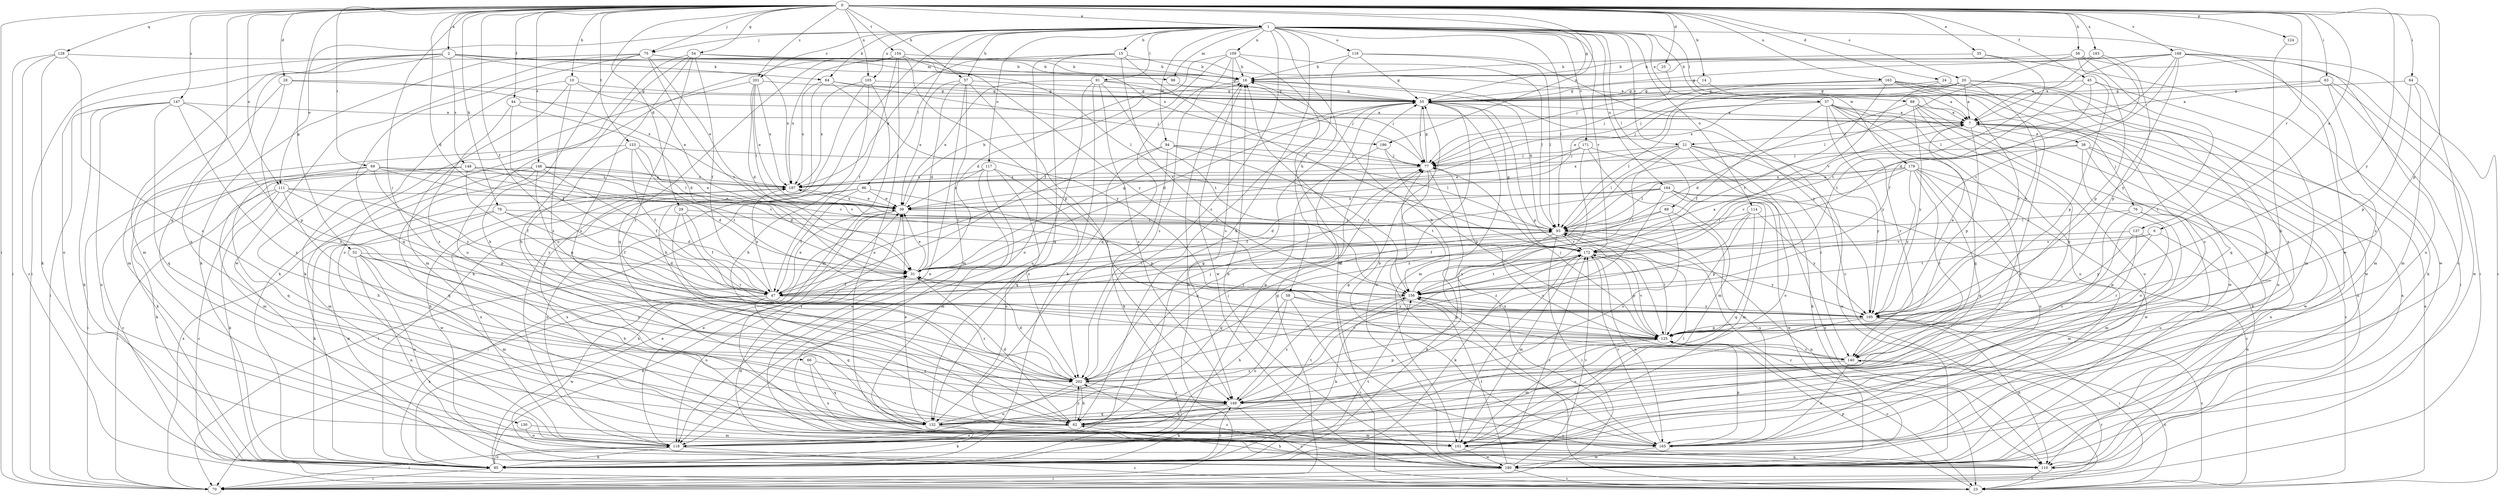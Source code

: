 strict digraph  {
0;
1;
2;
6;
7;
10;
14;
15;
16;
20;
21;
23;
24;
25;
28;
29;
31;
35;
37;
38;
39;
44;
45;
47;
52;
54;
55;
56;
57;
58;
62;
63;
64;
66;
69;
70;
75;
76;
77;
79;
84;
85;
86;
88;
89;
91;
93;
94;
98;
101;
105;
109;
110;
111;
114;
116;
117;
118;
124;
125;
128;
130;
132;
137;
140;
146;
147;
148;
149;
153;
154;
156;
163;
164;
165;
168;
171;
172;
179;
180;
183;
186;
187;
195;
201;
202;
0 -> 1  [label=a];
0 -> 2  [label=a];
0 -> 6  [label=a];
0 -> 10  [label=b];
0 -> 14  [label=b];
0 -> 20  [label=c];
0 -> 24  [label=d];
0 -> 25  [label=d];
0 -> 28  [label=d];
0 -> 29  [label=d];
0 -> 31  [label=d];
0 -> 35  [label=e];
0 -> 44  [label=f];
0 -> 45  [label=f];
0 -> 47  [label=f];
0 -> 52  [label=g];
0 -> 54  [label=g];
0 -> 55  [label=g];
0 -> 56  [label=h];
0 -> 57  [label=h];
0 -> 63  [label=i];
0 -> 64  [label=i];
0 -> 66  [label=i];
0 -> 69  [label=i];
0 -> 70  [label=i];
0 -> 75  [label=j];
0 -> 79  [label=k];
0 -> 105  [label=n];
0 -> 111  [label=o];
0 -> 124  [label=p];
0 -> 125  [label=p];
0 -> 128  [label=q];
0 -> 130  [label=q];
0 -> 137  [label=r];
0 -> 146  [label=s];
0 -> 147  [label=s];
0 -> 153  [label=t];
0 -> 154  [label=t];
0 -> 163  [label=u];
0 -> 168  [label=v];
0 -> 183  [label=x];
0 -> 186  [label=x];
0 -> 195  [label=y];
0 -> 201  [label=z];
1 -> 15  [label=b];
1 -> 21  [label=c];
1 -> 37  [label=e];
1 -> 57  [label=h];
1 -> 58  [label=h];
1 -> 62  [label=h];
1 -> 75  [label=j];
1 -> 84  [label=k];
1 -> 86  [label=l];
1 -> 88  [label=l];
1 -> 89  [label=l];
1 -> 91  [label=l];
1 -> 93  [label=l];
1 -> 94  [label=m];
1 -> 98  [label=m];
1 -> 105  [label=n];
1 -> 109  [label=n];
1 -> 111  [label=o];
1 -> 114  [label=o];
1 -> 116  [label=o];
1 -> 117  [label=o];
1 -> 118  [label=o];
1 -> 164  [label=u];
1 -> 171  [label=v];
1 -> 172  [label=v];
1 -> 179  [label=w];
1 -> 180  [label=w];
1 -> 201  [label=z];
1 -> 202  [label=z];
2 -> 70  [label=i];
2 -> 84  [label=k];
2 -> 98  [label=m];
2 -> 101  [label=m];
2 -> 118  [label=o];
2 -> 132  [label=q];
2 -> 148  [label=s];
2 -> 186  [label=x];
2 -> 187  [label=x];
6 -> 110  [label=n];
6 -> 125  [label=p];
6 -> 156  [label=t];
6 -> 172  [label=v];
7 -> 21  [label=c];
7 -> 38  [label=e];
7 -> 76  [label=j];
7 -> 110  [label=n];
7 -> 125  [label=p];
10 -> 39  [label=e];
10 -> 55  [label=g];
10 -> 85  [label=k];
10 -> 101  [label=m];
10 -> 202  [label=z];
14 -> 7  [label=a];
14 -> 55  [label=g];
15 -> 16  [label=b];
15 -> 118  [label=o];
15 -> 132  [label=q];
15 -> 156  [label=t];
15 -> 172  [label=v];
15 -> 187  [label=x];
16 -> 55  [label=g];
16 -> 180  [label=w];
16 -> 195  [label=y];
16 -> 202  [label=z];
20 -> 7  [label=a];
20 -> 55  [label=g];
20 -> 77  [label=j];
20 -> 101  [label=m];
20 -> 149  [label=s];
20 -> 187  [label=x];
20 -> 195  [label=y];
21 -> 77  [label=j];
21 -> 85  [label=k];
21 -> 93  [label=l];
21 -> 118  [label=o];
21 -> 180  [label=w];
21 -> 187  [label=x];
21 -> 195  [label=y];
21 -> 202  [label=z];
23 -> 7  [label=a];
23 -> 125  [label=p];
24 -> 55  [label=g];
24 -> 62  [label=h];
24 -> 172  [label=v];
25 -> 77  [label=j];
28 -> 55  [label=g];
28 -> 101  [label=m];
28 -> 149  [label=s];
28 -> 187  [label=x];
29 -> 47  [label=f];
29 -> 93  [label=l];
29 -> 140  [label=r];
29 -> 149  [label=s];
31 -> 39  [label=e];
31 -> 47  [label=f];
31 -> 55  [label=g];
31 -> 118  [label=o];
31 -> 156  [label=t];
35 -> 16  [label=b];
35 -> 156  [label=t];
35 -> 180  [label=w];
37 -> 7  [label=a];
37 -> 47  [label=f];
37 -> 77  [label=j];
37 -> 93  [label=l];
37 -> 110  [label=n];
37 -> 118  [label=o];
37 -> 132  [label=q];
37 -> 140  [label=r];
37 -> 165  [label=u];
37 -> 195  [label=y];
38 -> 23  [label=c];
38 -> 39  [label=e];
38 -> 77  [label=j];
38 -> 85  [label=k];
38 -> 118  [label=o];
38 -> 180  [label=w];
39 -> 16  [label=b];
39 -> 70  [label=i];
39 -> 85  [label=k];
39 -> 93  [label=l];
39 -> 187  [label=x];
44 -> 7  [label=a];
44 -> 31  [label=d];
44 -> 47  [label=f];
44 -> 202  [label=z];
45 -> 47  [label=f];
45 -> 55  [label=g];
45 -> 101  [label=m];
45 -> 125  [label=p];
45 -> 156  [label=t];
47 -> 39  [label=e];
47 -> 85  [label=k];
47 -> 93  [label=l];
47 -> 132  [label=q];
47 -> 180  [label=w];
47 -> 187  [label=x];
47 -> 202  [label=z];
52 -> 31  [label=d];
52 -> 62  [label=h];
52 -> 101  [label=m];
52 -> 110  [label=n];
52 -> 118  [label=o];
52 -> 202  [label=z];
54 -> 16  [label=b];
54 -> 47  [label=f];
54 -> 62  [label=h];
54 -> 93  [label=l];
54 -> 149  [label=s];
54 -> 165  [label=u];
54 -> 202  [label=z];
55 -> 7  [label=a];
55 -> 31  [label=d];
55 -> 77  [label=j];
55 -> 101  [label=m];
55 -> 125  [label=p];
55 -> 180  [label=w];
56 -> 16  [label=b];
56 -> 70  [label=i];
56 -> 93  [label=l];
56 -> 125  [label=p];
56 -> 140  [label=r];
57 -> 31  [label=d];
57 -> 39  [label=e];
57 -> 55  [label=g];
57 -> 101  [label=m];
57 -> 110  [label=n];
57 -> 149  [label=s];
58 -> 23  [label=c];
58 -> 62  [label=h];
58 -> 118  [label=o];
58 -> 125  [label=p];
58 -> 195  [label=y];
62 -> 31  [label=d];
62 -> 55  [label=g];
62 -> 118  [label=o];
62 -> 156  [label=t];
62 -> 165  [label=u];
62 -> 202  [label=z];
63 -> 7  [label=a];
63 -> 55  [label=g];
63 -> 70  [label=i];
63 -> 85  [label=k];
63 -> 180  [label=w];
64 -> 55  [label=g];
64 -> 101  [label=m];
64 -> 125  [label=p];
64 -> 165  [label=u];
66 -> 132  [label=q];
66 -> 165  [label=u];
66 -> 202  [label=z];
69 -> 31  [label=d];
69 -> 62  [label=h];
69 -> 85  [label=k];
69 -> 132  [label=q];
69 -> 172  [label=v];
69 -> 187  [label=x];
69 -> 195  [label=y];
70 -> 16  [label=b];
70 -> 55  [label=g];
70 -> 140  [label=r];
70 -> 187  [label=x];
75 -> 7  [label=a];
75 -> 16  [label=b];
75 -> 39  [label=e];
75 -> 55  [label=g];
75 -> 62  [label=h];
75 -> 85  [label=k];
75 -> 132  [label=q];
75 -> 156  [label=t];
75 -> 180  [label=w];
76 -> 93  [label=l];
76 -> 101  [label=m];
76 -> 149  [label=s];
76 -> 165  [label=u];
77 -> 55  [label=g];
77 -> 156  [label=t];
77 -> 165  [label=u];
77 -> 187  [label=x];
79 -> 31  [label=d];
79 -> 47  [label=f];
79 -> 85  [label=k];
79 -> 93  [label=l];
79 -> 180  [label=w];
84 -> 55  [label=g];
84 -> 62  [label=h];
84 -> 77  [label=j];
84 -> 187  [label=x];
84 -> 195  [label=y];
85 -> 31  [label=d];
85 -> 39  [label=e];
85 -> 55  [label=g];
85 -> 70  [label=i];
85 -> 118  [label=o];
85 -> 149  [label=s];
85 -> 156  [label=t];
85 -> 172  [label=v];
86 -> 39  [label=e];
86 -> 47  [label=f];
86 -> 70  [label=i];
86 -> 118  [label=o];
86 -> 125  [label=p];
88 -> 7  [label=a];
88 -> 31  [label=d];
88 -> 165  [label=u];
88 -> 180  [label=w];
88 -> 195  [label=y];
88 -> 202  [label=z];
89 -> 47  [label=f];
89 -> 93  [label=l];
89 -> 149  [label=s];
89 -> 165  [label=u];
91 -> 39  [label=e];
91 -> 55  [label=g];
91 -> 77  [label=j];
91 -> 85  [label=k];
91 -> 118  [label=o];
91 -> 149  [label=s];
91 -> 156  [label=t];
93 -> 16  [label=b];
93 -> 23  [label=c];
93 -> 70  [label=i];
93 -> 85  [label=k];
93 -> 110  [label=n];
93 -> 132  [label=q];
93 -> 172  [label=v];
94 -> 47  [label=f];
94 -> 77  [label=j];
94 -> 85  [label=k];
94 -> 93  [label=l];
94 -> 132  [label=q];
94 -> 156  [label=t];
98 -> 77  [label=j];
101 -> 93  [label=l];
101 -> 110  [label=n];
101 -> 172  [label=v];
101 -> 180  [label=w];
101 -> 187  [label=x];
105 -> 55  [label=g];
105 -> 62  [label=h];
105 -> 85  [label=k];
105 -> 101  [label=m];
105 -> 187  [label=x];
109 -> 16  [label=b];
109 -> 31  [label=d];
109 -> 47  [label=f];
109 -> 93  [label=l];
109 -> 110  [label=n];
109 -> 132  [label=q];
109 -> 149  [label=s];
110 -> 7  [label=a];
110 -> 23  [label=c];
110 -> 31  [label=d];
111 -> 23  [label=c];
111 -> 39  [label=e];
111 -> 62  [label=h];
111 -> 70  [label=i];
111 -> 85  [label=k];
111 -> 125  [label=p];
111 -> 195  [label=y];
114 -> 93  [label=l];
114 -> 125  [label=p];
114 -> 132  [label=q];
114 -> 195  [label=y];
114 -> 202  [label=z];
116 -> 16  [label=b];
116 -> 23  [label=c];
116 -> 55  [label=g];
116 -> 93  [label=l];
116 -> 202  [label=z];
117 -> 39  [label=e];
117 -> 101  [label=m];
117 -> 118  [label=o];
117 -> 165  [label=u];
117 -> 187  [label=x];
117 -> 202  [label=z];
118 -> 23  [label=c];
118 -> 39  [label=e];
118 -> 70  [label=i];
118 -> 85  [label=k];
118 -> 187  [label=x];
124 -> 62  [label=h];
125 -> 23  [label=c];
125 -> 77  [label=j];
125 -> 93  [label=l];
125 -> 101  [label=m];
125 -> 140  [label=r];
125 -> 172  [label=v];
128 -> 16  [label=b];
128 -> 23  [label=c];
128 -> 70  [label=i];
128 -> 85  [label=k];
128 -> 149  [label=s];
130 -> 101  [label=m];
130 -> 118  [label=o];
132 -> 39  [label=e];
132 -> 77  [label=j];
132 -> 85  [label=k];
132 -> 101  [label=m];
137 -> 101  [label=m];
137 -> 140  [label=r];
137 -> 172  [label=v];
137 -> 195  [label=y];
140 -> 16  [label=b];
140 -> 23  [label=c];
140 -> 77  [label=j];
140 -> 165  [label=u];
140 -> 202  [label=z];
146 -> 23  [label=c];
146 -> 39  [label=e];
146 -> 47  [label=f];
146 -> 101  [label=m];
146 -> 125  [label=p];
146 -> 132  [label=q];
146 -> 172  [label=v];
146 -> 187  [label=x];
147 -> 7  [label=a];
147 -> 70  [label=i];
147 -> 85  [label=k];
147 -> 110  [label=n];
147 -> 125  [label=p];
147 -> 132  [label=q];
147 -> 149  [label=s];
148 -> 31  [label=d];
148 -> 47  [label=f];
148 -> 70  [label=i];
148 -> 101  [label=m];
148 -> 172  [label=v];
148 -> 187  [label=x];
149 -> 23  [label=c];
149 -> 62  [label=h];
149 -> 85  [label=k];
149 -> 132  [label=q];
149 -> 172  [label=v];
153 -> 47  [label=f];
153 -> 77  [label=j];
153 -> 85  [label=k];
153 -> 93  [label=l];
153 -> 156  [label=t];
153 -> 202  [label=z];
154 -> 16  [label=b];
154 -> 47  [label=f];
154 -> 118  [label=o];
154 -> 125  [label=p];
154 -> 132  [label=q];
154 -> 165  [label=u];
154 -> 187  [label=x];
154 -> 195  [label=y];
156 -> 7  [label=a];
156 -> 23  [label=c];
156 -> 85  [label=k];
156 -> 149  [label=s];
156 -> 195  [label=y];
163 -> 39  [label=e];
163 -> 55  [label=g];
163 -> 77  [label=j];
163 -> 132  [label=q];
163 -> 140  [label=r];
163 -> 149  [label=s];
163 -> 156  [label=t];
163 -> 180  [label=w];
163 -> 195  [label=y];
164 -> 23  [label=c];
164 -> 31  [label=d];
164 -> 39  [label=e];
164 -> 47  [label=f];
164 -> 101  [label=m];
164 -> 110  [label=n];
164 -> 149  [label=s];
164 -> 180  [label=w];
165 -> 16  [label=b];
165 -> 77  [label=j];
165 -> 125  [label=p];
165 -> 172  [label=v];
165 -> 180  [label=w];
168 -> 7  [label=a];
168 -> 16  [label=b];
168 -> 23  [label=c];
168 -> 55  [label=g];
168 -> 93  [label=l];
168 -> 125  [label=p];
168 -> 149  [label=s];
168 -> 156  [label=t];
168 -> 165  [label=u];
171 -> 39  [label=e];
171 -> 77  [label=j];
171 -> 101  [label=m];
171 -> 140  [label=r];
171 -> 149  [label=s];
172 -> 31  [label=d];
172 -> 55  [label=g];
172 -> 85  [label=k];
172 -> 101  [label=m];
172 -> 125  [label=p];
172 -> 156  [label=t];
172 -> 165  [label=u];
172 -> 195  [label=y];
179 -> 93  [label=l];
179 -> 110  [label=n];
179 -> 132  [label=q];
179 -> 140  [label=r];
179 -> 165  [label=u];
179 -> 172  [label=v];
179 -> 180  [label=w];
179 -> 187  [label=x];
179 -> 195  [label=y];
180 -> 16  [label=b];
180 -> 23  [label=c];
180 -> 55  [label=g];
180 -> 62  [label=h];
180 -> 70  [label=i];
180 -> 156  [label=t];
180 -> 172  [label=v];
180 -> 202  [label=z];
183 -> 7  [label=a];
183 -> 16  [label=b];
183 -> 31  [label=d];
183 -> 195  [label=y];
186 -> 77  [label=j];
186 -> 118  [label=o];
186 -> 125  [label=p];
187 -> 39  [label=e];
187 -> 180  [label=w];
195 -> 7  [label=a];
195 -> 23  [label=c];
195 -> 70  [label=i];
195 -> 110  [label=n];
195 -> 118  [label=o];
195 -> 125  [label=p];
195 -> 156  [label=t];
201 -> 31  [label=d];
201 -> 39  [label=e];
201 -> 55  [label=g];
201 -> 85  [label=k];
201 -> 93  [label=l];
201 -> 187  [label=x];
202 -> 31  [label=d];
202 -> 62  [label=h];
202 -> 77  [label=j];
202 -> 118  [label=o];
202 -> 125  [label=p];
202 -> 149  [label=s];
}
